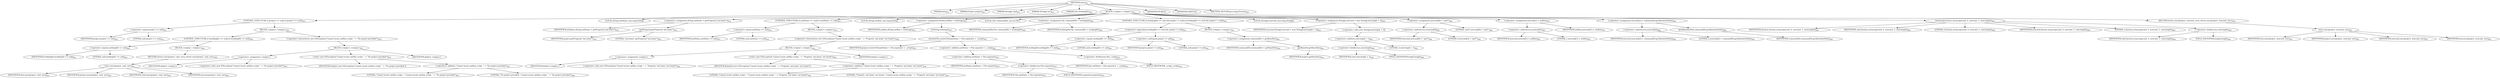 digraph "exec" {  
"1680" [label = <(METHOD,exec)<SUB>821</SUB>> ]
"167" [label = <(PARAM,this)<SUB>821</SUB>> ]
"1681" [label = <(PARAM,Project project)<SUB>821</SUB>> ]
"1682" [label = <(PARAM,String[] cmd)<SUB>821</SUB>> ]
"1683" [label = <(PARAM,String[] env)<SUB>821</SUB>> ]
"1684" [label = <(PARAM,File workingDir)<SUB>822</SUB>> ]
"1685" [label = <(BLOCK,&lt;empty&gt;,&lt;empty&gt;)<SUB>822</SUB>> ]
"1686" [label = <(CONTROL_STRUCTURE,if (project == null),if (project == null))<SUB>823</SUB>> ]
"1687" [label = <(&lt;operator&gt;.equals,project == null)<SUB>823</SUB>> ]
"1688" [label = <(IDENTIFIER,project,project == null)<SUB>823</SUB>> ]
"1689" [label = <(LITERAL,null,project == null)<SUB>823</SUB>> ]
"1690" [label = <(BLOCK,&lt;empty&gt;,&lt;empty&gt;)<SUB>823</SUB>> ]
"1691" [label = <(CONTROL_STRUCTURE,if (workingDir == null),if (workingDir == null))<SUB>824</SUB>> ]
"1692" [label = <(&lt;operator&gt;.equals,workingDir == null)<SUB>824</SUB>> ]
"1693" [label = <(IDENTIFIER,workingDir,workingDir == null)<SUB>824</SUB>> ]
"1694" [label = <(LITERAL,null,workingDir == null)<SUB>824</SUB>> ]
"1695" [label = <(BLOCK,&lt;empty&gt;,&lt;empty&gt;)<SUB>824</SUB>> ]
"1696" [label = <(RETURN,return exec(project, cmd, env);,return exec(project, cmd, env);)<SUB>825</SUB>> ]
"1697" [label = <(exec,exec(project, cmd, env))<SUB>825</SUB>> ]
"166" [label = <(IDENTIFIER,this,exec(project, cmd, env))<SUB>825</SUB>> ]
"1698" [label = <(IDENTIFIER,project,exec(project, cmd, env))<SUB>825</SUB>> ]
"1699" [label = <(IDENTIFIER,cmd,exec(project, cmd, env))<SUB>825</SUB>> ]
"1700" [label = <(IDENTIFIER,env,exec(project, cmd, env))<SUB>825</SUB>> ]
"1701" [label = <(&lt;operator&gt;.throw,throw new IOException(&quot;Cannot locate antRun script: &quot; + &quot;No project provided&quot;);)<SUB>827</SUB>> ]
"1702" [label = <(BLOCK,&lt;empty&gt;,&lt;empty&gt;)<SUB>827</SUB>> ]
"1703" [label = <(&lt;operator&gt;.assignment,&lt;empty&gt;)> ]
"1704" [label = <(IDENTIFIER,$obj31,&lt;empty&gt;)> ]
"1705" [label = <(&lt;operator&gt;.alloc,new IOException(&quot;Cannot locate antRun script: &quot; + &quot;No project provided&quot;))<SUB>827</SUB>> ]
"1706" [label = <(&lt;init&gt;,new IOException(&quot;Cannot locate antRun script: &quot; + &quot;No project provided&quot;))<SUB>827</SUB>> ]
"1707" [label = <(IDENTIFIER,$obj31,new IOException(&quot;Cannot locate antRun script: &quot; + &quot;No project provided&quot;))> ]
"1708" [label = <(&lt;operator&gt;.addition,&quot;Cannot locate antRun script: &quot; + &quot;No project provided&quot;)<SUB>827</SUB>> ]
"1709" [label = <(LITERAL,&quot;Cannot locate antRun script: &quot;,&quot;Cannot locate antRun script: &quot; + &quot;No project provided&quot;)<SUB>827</SUB>> ]
"1710" [label = <(LITERAL,&quot;No project provided&quot;,&quot;Cannot locate antRun script: &quot; + &quot;No project provided&quot;)<SUB>828</SUB>> ]
"1711" [label = <(IDENTIFIER,$obj31,&lt;empty&gt;)> ]
"1712" [label = <(LOCAL,String antHome: java.lang.String)> ]
"1713" [label = <(&lt;operator&gt;.assignment,String antHome = getProperty(&quot;ant.home&quot;))<SUB>832</SUB>> ]
"1714" [label = <(IDENTIFIER,antHome,String antHome = getProperty(&quot;ant.home&quot;))<SUB>832</SUB>> ]
"1715" [label = <(getProperty,getProperty(&quot;ant.home&quot;))<SUB>832</SUB>> ]
"1716" [label = <(IDENTIFIER,project,getProperty(&quot;ant.home&quot;))<SUB>832</SUB>> ]
"1717" [label = <(LITERAL,&quot;ant.home&quot;,getProperty(&quot;ant.home&quot;))<SUB>832</SUB>> ]
"1718" [label = <(CONTROL_STRUCTURE,if (antHome == null),if (antHome == null))<SUB>833</SUB>> ]
"1719" [label = <(&lt;operator&gt;.equals,antHome == null)<SUB>833</SUB>> ]
"1720" [label = <(IDENTIFIER,antHome,antHome == null)<SUB>833</SUB>> ]
"1721" [label = <(LITERAL,null,antHome == null)<SUB>833</SUB>> ]
"1722" [label = <(BLOCK,&lt;empty&gt;,&lt;empty&gt;)<SUB>833</SUB>> ]
"1723" [label = <(&lt;operator&gt;.throw,throw new IOException(&quot;Cannot locate antRun script: &quot; + &quot;Property 'ant.home' not found&quot;);)<SUB>834</SUB>> ]
"1724" [label = <(BLOCK,&lt;empty&gt;,&lt;empty&gt;)<SUB>834</SUB>> ]
"1725" [label = <(&lt;operator&gt;.assignment,&lt;empty&gt;)> ]
"1726" [label = <(IDENTIFIER,$obj32,&lt;empty&gt;)> ]
"1727" [label = <(&lt;operator&gt;.alloc,new IOException(&quot;Cannot locate antRun script: &quot; + &quot;Property 'ant.home' not found&quot;))<SUB>834</SUB>> ]
"1728" [label = <(&lt;init&gt;,new IOException(&quot;Cannot locate antRun script: &quot; + &quot;Property 'ant.home' not found&quot;))<SUB>834</SUB>> ]
"1729" [label = <(IDENTIFIER,$obj32,new IOException(&quot;Cannot locate antRun script: &quot; + &quot;Property 'ant.home' not found&quot;))> ]
"1730" [label = <(&lt;operator&gt;.addition,&quot;Cannot locate antRun script: &quot; + &quot;Property 'ant.home' not found&quot;)<SUB>834</SUB>> ]
"1731" [label = <(LITERAL,&quot;Cannot locate antRun script: &quot;,&quot;Cannot locate antRun script: &quot; + &quot;Property 'ant.home' not found&quot;)<SUB>834</SUB>> ]
"1732" [label = <(LITERAL,&quot;Property 'ant.home' not found&quot;,&quot;Cannot locate antRun script: &quot; + &quot;Property 'ant.home' not found&quot;)<SUB>835</SUB>> ]
"1733" [label = <(IDENTIFIER,$obj32,&lt;empty&gt;)> ]
"1734" [label = <(LOCAL,String antRun: java.lang.String)> ]
"1735" [label = <(&lt;operator&gt;.assignment,String antRun = toString())<SUB>837</SUB>> ]
"1736" [label = <(IDENTIFIER,antRun,String antRun = toString())<SUB>837</SUB>> ]
"1737" [label = <(toString,toString())<SUB>837</SUB>> ]
"1738" [label = <(resolveFile,resolveFile(antHome + File.separator + _script))<SUB>837</SUB>> ]
"1739" [label = <(IDENTIFIER,project,resolveFile(antHome + File.separator + _script))<SUB>837</SUB>> ]
"1740" [label = <(&lt;operator&gt;.addition,antHome + File.separator + _script)<SUB>837</SUB>> ]
"1741" [label = <(&lt;operator&gt;.addition,antHome + File.separator)<SUB>837</SUB>> ]
"1742" [label = <(IDENTIFIER,antHome,antHome + File.separator)<SUB>837</SUB>> ]
"1743" [label = <(&lt;operator&gt;.fieldAccess,File.separator)<SUB>837</SUB>> ]
"1744" [label = <(IDENTIFIER,File,antHome + File.separator)<SUB>837</SUB>> ]
"1745" [label = <(FIELD_IDENTIFIER,separator,separator)<SUB>837</SUB>> ]
"1746" [label = <(&lt;operator&gt;.fieldAccess,this._script)<SUB>837</SUB>> ]
"1747" [label = <(IDENTIFIER,this,antHome + File.separator + _script)<SUB>837</SUB>> ]
"1748" [label = <(FIELD_IDENTIFIER,_script,_script)<SUB>837</SUB>> ]
"1749" [label = <(LOCAL,File commandDir: java.io.File)> ]
"1750" [label = <(&lt;operator&gt;.assignment,File commandDir = workingDir)<SUB>840</SUB>> ]
"1751" [label = <(IDENTIFIER,commandDir,File commandDir = workingDir)<SUB>840</SUB>> ]
"1752" [label = <(IDENTIFIER,workingDir,File commandDir = workingDir)<SUB>840</SUB>> ]
"1753" [label = <(CONTROL_STRUCTURE,if (workingDir == null &amp;&amp; project != null),if (workingDir == null &amp;&amp; project != null))<SUB>841</SUB>> ]
"1754" [label = <(&lt;operator&gt;.logicalAnd,workingDir == null &amp;&amp; project != null)<SUB>841</SUB>> ]
"1755" [label = <(&lt;operator&gt;.equals,workingDir == null)<SUB>841</SUB>> ]
"1756" [label = <(IDENTIFIER,workingDir,workingDir == null)<SUB>841</SUB>> ]
"1757" [label = <(LITERAL,null,workingDir == null)<SUB>841</SUB>> ]
"1758" [label = <(&lt;operator&gt;.notEquals,project != null)<SUB>841</SUB>> ]
"1759" [label = <(IDENTIFIER,project,project != null)<SUB>841</SUB>> ]
"1760" [label = <(LITERAL,null,project != null)<SUB>841</SUB>> ]
"1761" [label = <(BLOCK,&lt;empty&gt;,&lt;empty&gt;)<SUB>841</SUB>> ]
"1762" [label = <(&lt;operator&gt;.assignment,commandDir = getBaseDir())<SUB>842</SUB>> ]
"1763" [label = <(IDENTIFIER,commandDir,commandDir = getBaseDir())<SUB>842</SUB>> ]
"1764" [label = <(getBaseDir,getBaseDir())<SUB>842</SUB>> ]
"1765" [label = <(IDENTIFIER,project,getBaseDir())<SUB>842</SUB>> ]
"1766" [label = <(LOCAL,String[] newcmd: java.lang.String[])> ]
"1767" [label = <(&lt;operator&gt;.assignment,String[] newcmd = new String[cmd.length + 3])<SUB>845</SUB>> ]
"1768" [label = <(IDENTIFIER,newcmd,String[] newcmd = new String[cmd.length + 3])<SUB>845</SUB>> ]
"1769" [label = <(&lt;operator&gt;.alloc,new String[cmd.length + 3])> ]
"1770" [label = <(&lt;operator&gt;.addition,cmd.length + 3)<SUB>845</SUB>> ]
"1771" [label = <(&lt;operator&gt;.fieldAccess,cmd.length)<SUB>845</SUB>> ]
"1772" [label = <(IDENTIFIER,cmd,cmd.length + 3)<SUB>845</SUB>> ]
"1773" [label = <(FIELD_IDENTIFIER,length,length)<SUB>845</SUB>> ]
"1774" [label = <(LITERAL,3,cmd.length + 3)<SUB>845</SUB>> ]
"1775" [label = <(&lt;operator&gt;.assignment,newcmd[0] = &quot;perl&quot;)<SUB>846</SUB>> ]
"1776" [label = <(&lt;operator&gt;.indexAccess,newcmd[0])<SUB>846</SUB>> ]
"1777" [label = <(IDENTIFIER,newcmd,newcmd[0] = &quot;perl&quot;)<SUB>846</SUB>> ]
"1778" [label = <(LITERAL,0,newcmd[0] = &quot;perl&quot;)<SUB>846</SUB>> ]
"1779" [label = <(LITERAL,&quot;perl&quot;,newcmd[0] = &quot;perl&quot;)<SUB>846</SUB>> ]
"1780" [label = <(&lt;operator&gt;.assignment,newcmd[1] = antRun)<SUB>847</SUB>> ]
"1781" [label = <(&lt;operator&gt;.indexAccess,newcmd[1])<SUB>847</SUB>> ]
"1782" [label = <(IDENTIFIER,newcmd,newcmd[1] = antRun)<SUB>847</SUB>> ]
"1783" [label = <(LITERAL,1,newcmd[1] = antRun)<SUB>847</SUB>> ]
"1784" [label = <(IDENTIFIER,antRun,newcmd[1] = antRun)<SUB>847</SUB>> ]
"1785" [label = <(&lt;operator&gt;.assignment,newcmd[2] = commandDir.getAbsolutePath())<SUB>848</SUB>> ]
"1786" [label = <(&lt;operator&gt;.indexAccess,newcmd[2])<SUB>848</SUB>> ]
"1787" [label = <(IDENTIFIER,newcmd,newcmd[2] = commandDir.getAbsolutePath())<SUB>848</SUB>> ]
"1788" [label = <(LITERAL,2,newcmd[2] = commandDir.getAbsolutePath())<SUB>848</SUB>> ]
"1789" [label = <(getAbsolutePath,commandDir.getAbsolutePath())<SUB>848</SUB>> ]
"1790" [label = <(IDENTIFIER,commandDir,commandDir.getAbsolutePath())<SUB>848</SUB>> ]
"1791" [label = <(arraycopy,System.arraycopy(cmd, 0, newcmd, 3, cmd.length))<SUB>849</SUB>> ]
"1792" [label = <(IDENTIFIER,System,System.arraycopy(cmd, 0, newcmd, 3, cmd.length))<SUB>849</SUB>> ]
"1793" [label = <(IDENTIFIER,cmd,System.arraycopy(cmd, 0, newcmd, 3, cmd.length))<SUB>849</SUB>> ]
"1794" [label = <(LITERAL,0,System.arraycopy(cmd, 0, newcmd, 3, cmd.length))<SUB>849</SUB>> ]
"1795" [label = <(IDENTIFIER,newcmd,System.arraycopy(cmd, 0, newcmd, 3, cmd.length))<SUB>849</SUB>> ]
"1796" [label = <(LITERAL,3,System.arraycopy(cmd, 0, newcmd, 3, cmd.length))<SUB>849</SUB>> ]
"1797" [label = <(&lt;operator&gt;.fieldAccess,cmd.length)<SUB>849</SUB>> ]
"1798" [label = <(IDENTIFIER,cmd,System.arraycopy(cmd, 0, newcmd, 3, cmd.length))<SUB>849</SUB>> ]
"1799" [label = <(FIELD_IDENTIFIER,length,length)<SUB>849</SUB>> ]
"1800" [label = <(RETURN,return exec(project, newcmd, env);,return exec(project, newcmd, env);)<SUB>851</SUB>> ]
"1801" [label = <(exec,exec(project, newcmd, env))<SUB>851</SUB>> ]
"168" [label = <(IDENTIFIER,this,exec(project, newcmd, env))<SUB>851</SUB>> ]
"1802" [label = <(IDENTIFIER,project,exec(project, newcmd, env))<SUB>851</SUB>> ]
"1803" [label = <(IDENTIFIER,newcmd,exec(project, newcmd, env))<SUB>851</SUB>> ]
"1804" [label = <(IDENTIFIER,env,exec(project, newcmd, env))<SUB>851</SUB>> ]
"1805" [label = <(MODIFIER,PUBLIC)> ]
"1806" [label = <(MODIFIER,VIRTUAL)> ]
"1807" [label = <(METHOD_RETURN,java.lang.Process)<SUB>821</SUB>> ]
  "1680" -> "167" 
  "1680" -> "1681" 
  "1680" -> "1682" 
  "1680" -> "1683" 
  "1680" -> "1684" 
  "1680" -> "1685" 
  "1680" -> "1805" 
  "1680" -> "1806" 
  "1680" -> "1807" 
  "1685" -> "1686" 
  "1685" -> "1712" 
  "1685" -> "1713" 
  "1685" -> "1718" 
  "1685" -> "1734" 
  "1685" -> "1735" 
  "1685" -> "1749" 
  "1685" -> "1750" 
  "1685" -> "1753" 
  "1685" -> "1766" 
  "1685" -> "1767" 
  "1685" -> "1775" 
  "1685" -> "1780" 
  "1685" -> "1785" 
  "1685" -> "1791" 
  "1685" -> "1800" 
  "1686" -> "1687" 
  "1686" -> "1690" 
  "1687" -> "1688" 
  "1687" -> "1689" 
  "1690" -> "1691" 
  "1690" -> "1701" 
  "1691" -> "1692" 
  "1691" -> "1695" 
  "1692" -> "1693" 
  "1692" -> "1694" 
  "1695" -> "1696" 
  "1696" -> "1697" 
  "1697" -> "166" 
  "1697" -> "1698" 
  "1697" -> "1699" 
  "1697" -> "1700" 
  "1701" -> "1702" 
  "1702" -> "1703" 
  "1702" -> "1706" 
  "1702" -> "1711" 
  "1703" -> "1704" 
  "1703" -> "1705" 
  "1706" -> "1707" 
  "1706" -> "1708" 
  "1708" -> "1709" 
  "1708" -> "1710" 
  "1713" -> "1714" 
  "1713" -> "1715" 
  "1715" -> "1716" 
  "1715" -> "1717" 
  "1718" -> "1719" 
  "1718" -> "1722" 
  "1719" -> "1720" 
  "1719" -> "1721" 
  "1722" -> "1723" 
  "1723" -> "1724" 
  "1724" -> "1725" 
  "1724" -> "1728" 
  "1724" -> "1733" 
  "1725" -> "1726" 
  "1725" -> "1727" 
  "1728" -> "1729" 
  "1728" -> "1730" 
  "1730" -> "1731" 
  "1730" -> "1732" 
  "1735" -> "1736" 
  "1735" -> "1737" 
  "1737" -> "1738" 
  "1738" -> "1739" 
  "1738" -> "1740" 
  "1740" -> "1741" 
  "1740" -> "1746" 
  "1741" -> "1742" 
  "1741" -> "1743" 
  "1743" -> "1744" 
  "1743" -> "1745" 
  "1746" -> "1747" 
  "1746" -> "1748" 
  "1750" -> "1751" 
  "1750" -> "1752" 
  "1753" -> "1754" 
  "1753" -> "1761" 
  "1754" -> "1755" 
  "1754" -> "1758" 
  "1755" -> "1756" 
  "1755" -> "1757" 
  "1758" -> "1759" 
  "1758" -> "1760" 
  "1761" -> "1762" 
  "1762" -> "1763" 
  "1762" -> "1764" 
  "1764" -> "1765" 
  "1767" -> "1768" 
  "1767" -> "1769" 
  "1769" -> "1770" 
  "1770" -> "1771" 
  "1770" -> "1774" 
  "1771" -> "1772" 
  "1771" -> "1773" 
  "1775" -> "1776" 
  "1775" -> "1779" 
  "1776" -> "1777" 
  "1776" -> "1778" 
  "1780" -> "1781" 
  "1780" -> "1784" 
  "1781" -> "1782" 
  "1781" -> "1783" 
  "1785" -> "1786" 
  "1785" -> "1789" 
  "1786" -> "1787" 
  "1786" -> "1788" 
  "1789" -> "1790" 
  "1791" -> "1792" 
  "1791" -> "1793" 
  "1791" -> "1794" 
  "1791" -> "1795" 
  "1791" -> "1796" 
  "1791" -> "1797" 
  "1797" -> "1798" 
  "1797" -> "1799" 
  "1800" -> "1801" 
  "1801" -> "168" 
  "1801" -> "1802" 
  "1801" -> "1803" 
  "1801" -> "1804" 
}

